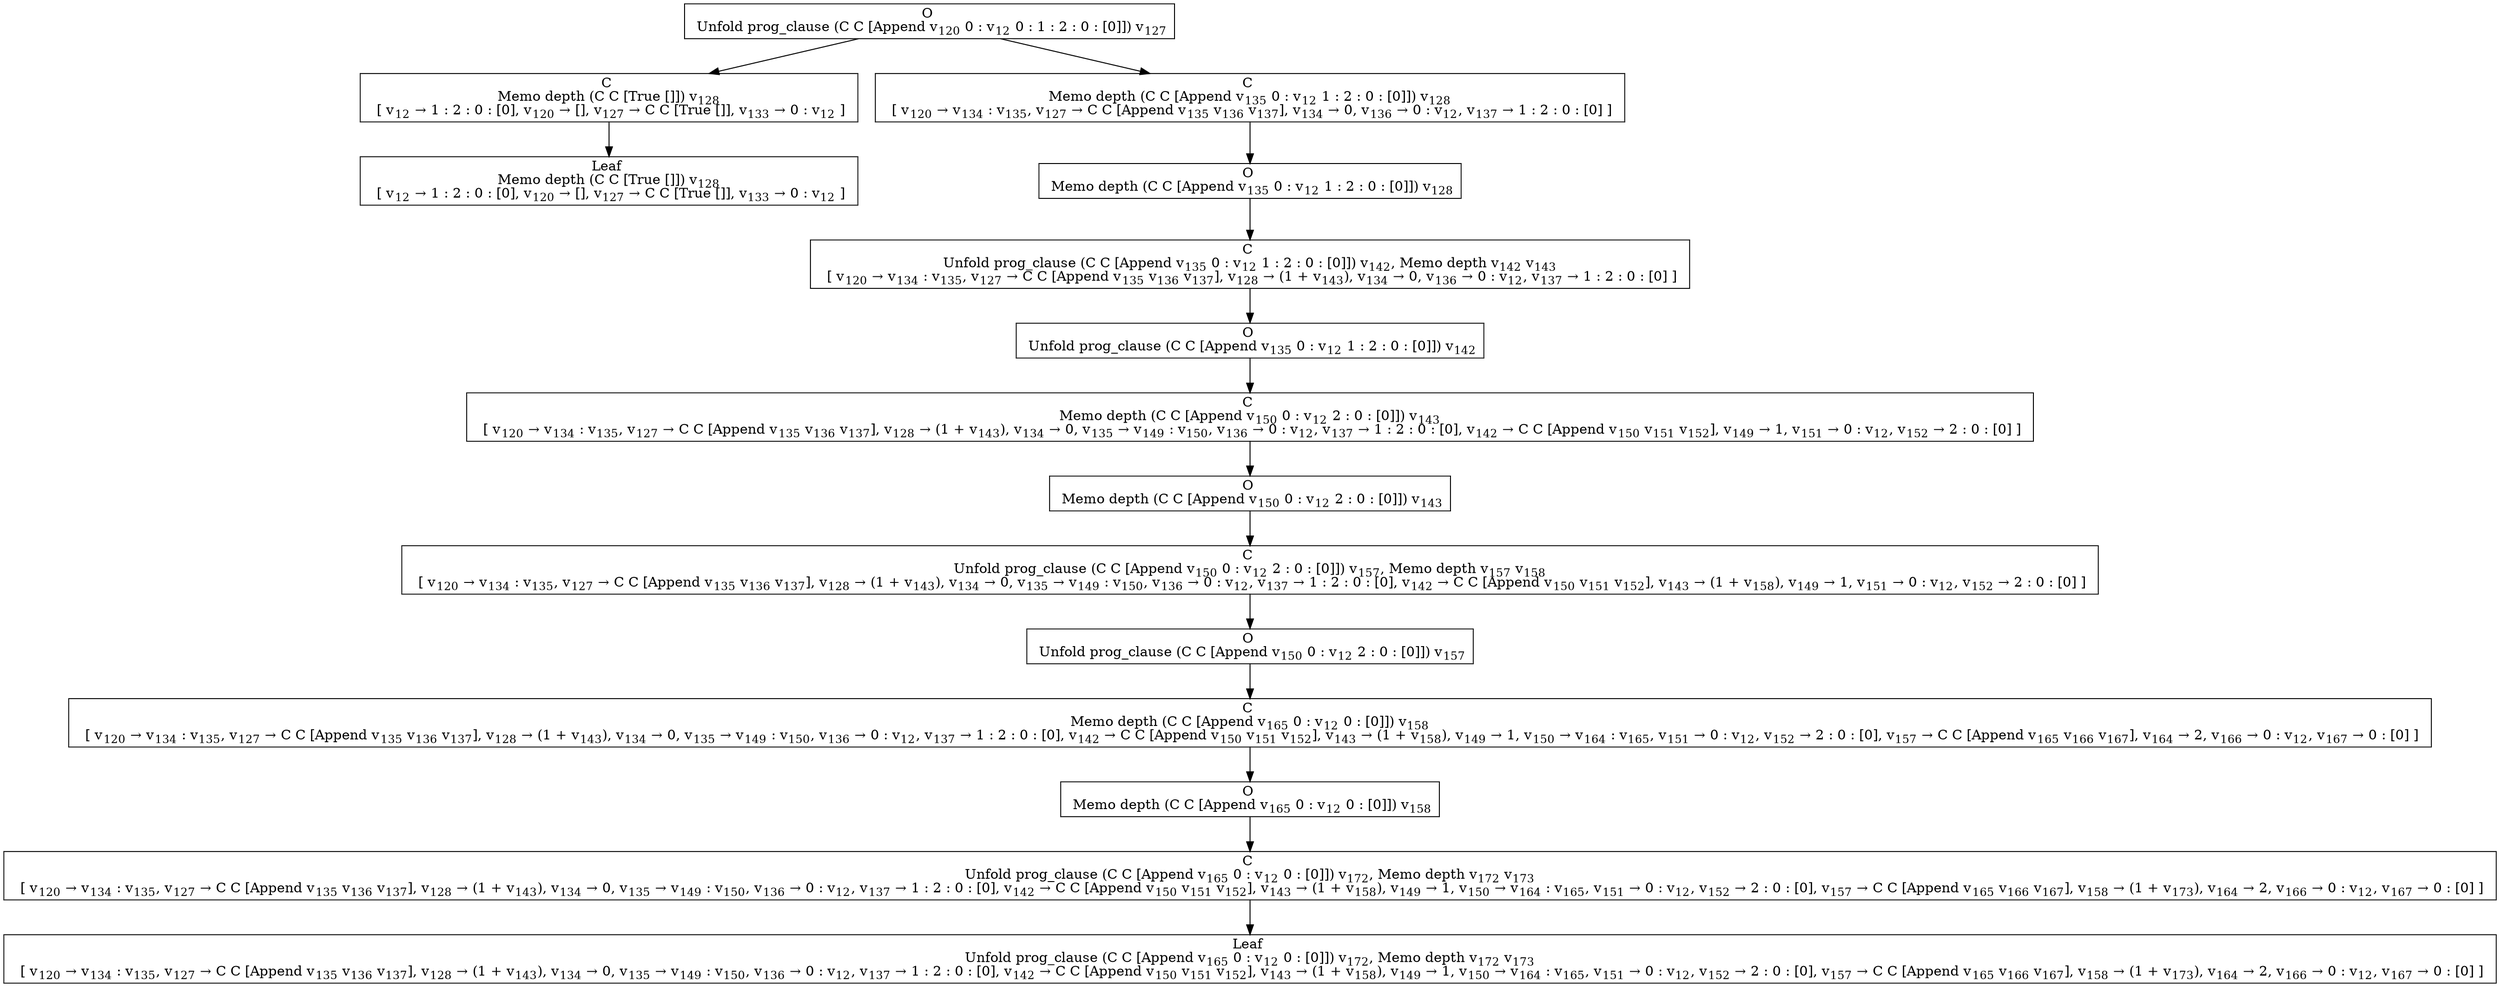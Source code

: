 digraph {
    graph [rankdir=TB
          ,bgcolor=transparent];
    node [shape=box
         ,fillcolor=white
         ,style=filled];
    0 [label=<O <BR/> Unfold prog_clause (C C [Append v<SUB>120</SUB> 0 : v<SUB>12</SUB> 0 : 1 : 2 : 0 : [0]]) v<SUB>127</SUB>>];
    1 [label=<C <BR/> Memo depth (C C [True []]) v<SUB>128</SUB> <BR/>  [ v<SUB>12</SUB> &rarr; 1 : 2 : 0 : [0], v<SUB>120</SUB> &rarr; [], v<SUB>127</SUB> &rarr; C C [True []], v<SUB>133</SUB> &rarr; 0 : v<SUB>12</SUB> ] >];
    2 [label=<C <BR/> Memo depth (C C [Append v<SUB>135</SUB> 0 : v<SUB>12</SUB> 1 : 2 : 0 : [0]]) v<SUB>128</SUB> <BR/>  [ v<SUB>120</SUB> &rarr; v<SUB>134</SUB> : v<SUB>135</SUB>, v<SUB>127</SUB> &rarr; C C [Append v<SUB>135</SUB> v<SUB>136</SUB> v<SUB>137</SUB>], v<SUB>134</SUB> &rarr; 0, v<SUB>136</SUB> &rarr; 0 : v<SUB>12</SUB>, v<SUB>137</SUB> &rarr; 1 : 2 : 0 : [0] ] >];
    3 [label=<Leaf <BR/> Memo depth (C C [True []]) v<SUB>128</SUB> <BR/>  [ v<SUB>12</SUB> &rarr; 1 : 2 : 0 : [0], v<SUB>120</SUB> &rarr; [], v<SUB>127</SUB> &rarr; C C [True []], v<SUB>133</SUB> &rarr; 0 : v<SUB>12</SUB> ] >];
    4 [label=<O <BR/> Memo depth (C C [Append v<SUB>135</SUB> 0 : v<SUB>12</SUB> 1 : 2 : 0 : [0]]) v<SUB>128</SUB>>];
    5 [label=<C <BR/> Unfold prog_clause (C C [Append v<SUB>135</SUB> 0 : v<SUB>12</SUB> 1 : 2 : 0 : [0]]) v<SUB>142</SUB>, Memo depth v<SUB>142</SUB> v<SUB>143</SUB> <BR/>  [ v<SUB>120</SUB> &rarr; v<SUB>134</SUB> : v<SUB>135</SUB>, v<SUB>127</SUB> &rarr; C C [Append v<SUB>135</SUB> v<SUB>136</SUB> v<SUB>137</SUB>], v<SUB>128</SUB> &rarr; (1 + v<SUB>143</SUB>), v<SUB>134</SUB> &rarr; 0, v<SUB>136</SUB> &rarr; 0 : v<SUB>12</SUB>, v<SUB>137</SUB> &rarr; 1 : 2 : 0 : [0] ] >];
    6 [label=<O <BR/> Unfold prog_clause (C C [Append v<SUB>135</SUB> 0 : v<SUB>12</SUB> 1 : 2 : 0 : [0]]) v<SUB>142</SUB>>];
    7 [label=<C <BR/> Memo depth (C C [Append v<SUB>150</SUB> 0 : v<SUB>12</SUB> 2 : 0 : [0]]) v<SUB>143</SUB> <BR/>  [ v<SUB>120</SUB> &rarr; v<SUB>134</SUB> : v<SUB>135</SUB>, v<SUB>127</SUB> &rarr; C C [Append v<SUB>135</SUB> v<SUB>136</SUB> v<SUB>137</SUB>], v<SUB>128</SUB> &rarr; (1 + v<SUB>143</SUB>), v<SUB>134</SUB> &rarr; 0, v<SUB>135</SUB> &rarr; v<SUB>149</SUB> : v<SUB>150</SUB>, v<SUB>136</SUB> &rarr; 0 : v<SUB>12</SUB>, v<SUB>137</SUB> &rarr; 1 : 2 : 0 : [0], v<SUB>142</SUB> &rarr; C C [Append v<SUB>150</SUB> v<SUB>151</SUB> v<SUB>152</SUB>], v<SUB>149</SUB> &rarr; 1, v<SUB>151</SUB> &rarr; 0 : v<SUB>12</SUB>, v<SUB>152</SUB> &rarr; 2 : 0 : [0] ] >];
    8 [label=<O <BR/> Memo depth (C C [Append v<SUB>150</SUB> 0 : v<SUB>12</SUB> 2 : 0 : [0]]) v<SUB>143</SUB>>];
    9 [label=<C <BR/> Unfold prog_clause (C C [Append v<SUB>150</SUB> 0 : v<SUB>12</SUB> 2 : 0 : [0]]) v<SUB>157</SUB>, Memo depth v<SUB>157</SUB> v<SUB>158</SUB> <BR/>  [ v<SUB>120</SUB> &rarr; v<SUB>134</SUB> : v<SUB>135</SUB>, v<SUB>127</SUB> &rarr; C C [Append v<SUB>135</SUB> v<SUB>136</SUB> v<SUB>137</SUB>], v<SUB>128</SUB> &rarr; (1 + v<SUB>143</SUB>), v<SUB>134</SUB> &rarr; 0, v<SUB>135</SUB> &rarr; v<SUB>149</SUB> : v<SUB>150</SUB>, v<SUB>136</SUB> &rarr; 0 : v<SUB>12</SUB>, v<SUB>137</SUB> &rarr; 1 : 2 : 0 : [0], v<SUB>142</SUB> &rarr; C C [Append v<SUB>150</SUB> v<SUB>151</SUB> v<SUB>152</SUB>], v<SUB>143</SUB> &rarr; (1 + v<SUB>158</SUB>), v<SUB>149</SUB> &rarr; 1, v<SUB>151</SUB> &rarr; 0 : v<SUB>12</SUB>, v<SUB>152</SUB> &rarr; 2 : 0 : [0] ] >];
    10 [label=<O <BR/> Unfold prog_clause (C C [Append v<SUB>150</SUB> 0 : v<SUB>12</SUB> 2 : 0 : [0]]) v<SUB>157</SUB>>];
    11 [label=<C <BR/> Memo depth (C C [Append v<SUB>165</SUB> 0 : v<SUB>12</SUB> 0 : [0]]) v<SUB>158</SUB> <BR/>  [ v<SUB>120</SUB> &rarr; v<SUB>134</SUB> : v<SUB>135</SUB>, v<SUB>127</SUB> &rarr; C C [Append v<SUB>135</SUB> v<SUB>136</SUB> v<SUB>137</SUB>], v<SUB>128</SUB> &rarr; (1 + v<SUB>143</SUB>), v<SUB>134</SUB> &rarr; 0, v<SUB>135</SUB> &rarr; v<SUB>149</SUB> : v<SUB>150</SUB>, v<SUB>136</SUB> &rarr; 0 : v<SUB>12</SUB>, v<SUB>137</SUB> &rarr; 1 : 2 : 0 : [0], v<SUB>142</SUB> &rarr; C C [Append v<SUB>150</SUB> v<SUB>151</SUB> v<SUB>152</SUB>], v<SUB>143</SUB> &rarr; (1 + v<SUB>158</SUB>), v<SUB>149</SUB> &rarr; 1, v<SUB>150</SUB> &rarr; v<SUB>164</SUB> : v<SUB>165</SUB>, v<SUB>151</SUB> &rarr; 0 : v<SUB>12</SUB>, v<SUB>152</SUB> &rarr; 2 : 0 : [0], v<SUB>157</SUB> &rarr; C C [Append v<SUB>165</SUB> v<SUB>166</SUB> v<SUB>167</SUB>], v<SUB>164</SUB> &rarr; 2, v<SUB>166</SUB> &rarr; 0 : v<SUB>12</SUB>, v<SUB>167</SUB> &rarr; 0 : [0] ] >];
    12 [label=<O <BR/> Memo depth (C C [Append v<SUB>165</SUB> 0 : v<SUB>12</SUB> 0 : [0]]) v<SUB>158</SUB>>];
    13 [label=<C <BR/> Unfold prog_clause (C C [Append v<SUB>165</SUB> 0 : v<SUB>12</SUB> 0 : [0]]) v<SUB>172</SUB>, Memo depth v<SUB>172</SUB> v<SUB>173</SUB> <BR/>  [ v<SUB>120</SUB> &rarr; v<SUB>134</SUB> : v<SUB>135</SUB>, v<SUB>127</SUB> &rarr; C C [Append v<SUB>135</SUB> v<SUB>136</SUB> v<SUB>137</SUB>], v<SUB>128</SUB> &rarr; (1 + v<SUB>143</SUB>), v<SUB>134</SUB> &rarr; 0, v<SUB>135</SUB> &rarr; v<SUB>149</SUB> : v<SUB>150</SUB>, v<SUB>136</SUB> &rarr; 0 : v<SUB>12</SUB>, v<SUB>137</SUB> &rarr; 1 : 2 : 0 : [0], v<SUB>142</SUB> &rarr; C C [Append v<SUB>150</SUB> v<SUB>151</SUB> v<SUB>152</SUB>], v<SUB>143</SUB> &rarr; (1 + v<SUB>158</SUB>), v<SUB>149</SUB> &rarr; 1, v<SUB>150</SUB> &rarr; v<SUB>164</SUB> : v<SUB>165</SUB>, v<SUB>151</SUB> &rarr; 0 : v<SUB>12</SUB>, v<SUB>152</SUB> &rarr; 2 : 0 : [0], v<SUB>157</SUB> &rarr; C C [Append v<SUB>165</SUB> v<SUB>166</SUB> v<SUB>167</SUB>], v<SUB>158</SUB> &rarr; (1 + v<SUB>173</SUB>), v<SUB>164</SUB> &rarr; 2, v<SUB>166</SUB> &rarr; 0 : v<SUB>12</SUB>, v<SUB>167</SUB> &rarr; 0 : [0] ] >];
    14 [label=<Leaf <BR/> Unfold prog_clause (C C [Append v<SUB>165</SUB> 0 : v<SUB>12</SUB> 0 : [0]]) v<SUB>172</SUB>, Memo depth v<SUB>172</SUB> v<SUB>173</SUB> <BR/>  [ v<SUB>120</SUB> &rarr; v<SUB>134</SUB> : v<SUB>135</SUB>, v<SUB>127</SUB> &rarr; C C [Append v<SUB>135</SUB> v<SUB>136</SUB> v<SUB>137</SUB>], v<SUB>128</SUB> &rarr; (1 + v<SUB>143</SUB>), v<SUB>134</SUB> &rarr; 0, v<SUB>135</SUB> &rarr; v<SUB>149</SUB> : v<SUB>150</SUB>, v<SUB>136</SUB> &rarr; 0 : v<SUB>12</SUB>, v<SUB>137</SUB> &rarr; 1 : 2 : 0 : [0], v<SUB>142</SUB> &rarr; C C [Append v<SUB>150</SUB> v<SUB>151</SUB> v<SUB>152</SUB>], v<SUB>143</SUB> &rarr; (1 + v<SUB>158</SUB>), v<SUB>149</SUB> &rarr; 1, v<SUB>150</SUB> &rarr; v<SUB>164</SUB> : v<SUB>165</SUB>, v<SUB>151</SUB> &rarr; 0 : v<SUB>12</SUB>, v<SUB>152</SUB> &rarr; 2 : 0 : [0], v<SUB>157</SUB> &rarr; C C [Append v<SUB>165</SUB> v<SUB>166</SUB> v<SUB>167</SUB>], v<SUB>158</SUB> &rarr; (1 + v<SUB>173</SUB>), v<SUB>164</SUB> &rarr; 2, v<SUB>166</SUB> &rarr; 0 : v<SUB>12</SUB>, v<SUB>167</SUB> &rarr; 0 : [0] ] >];
    0 -> 1 [label=""];
    0 -> 2 [label=""];
    1 -> 3 [label=""];
    2 -> 4 [label=""];
    4 -> 5 [label=""];
    5 -> 6 [label=""];
    6 -> 7 [label=""];
    7 -> 8 [label=""];
    8 -> 9 [label=""];
    9 -> 10 [label=""];
    10 -> 11 [label=""];
    11 -> 12 [label=""];
    12 -> 13 [label=""];
    13 -> 14 [label=""];
}